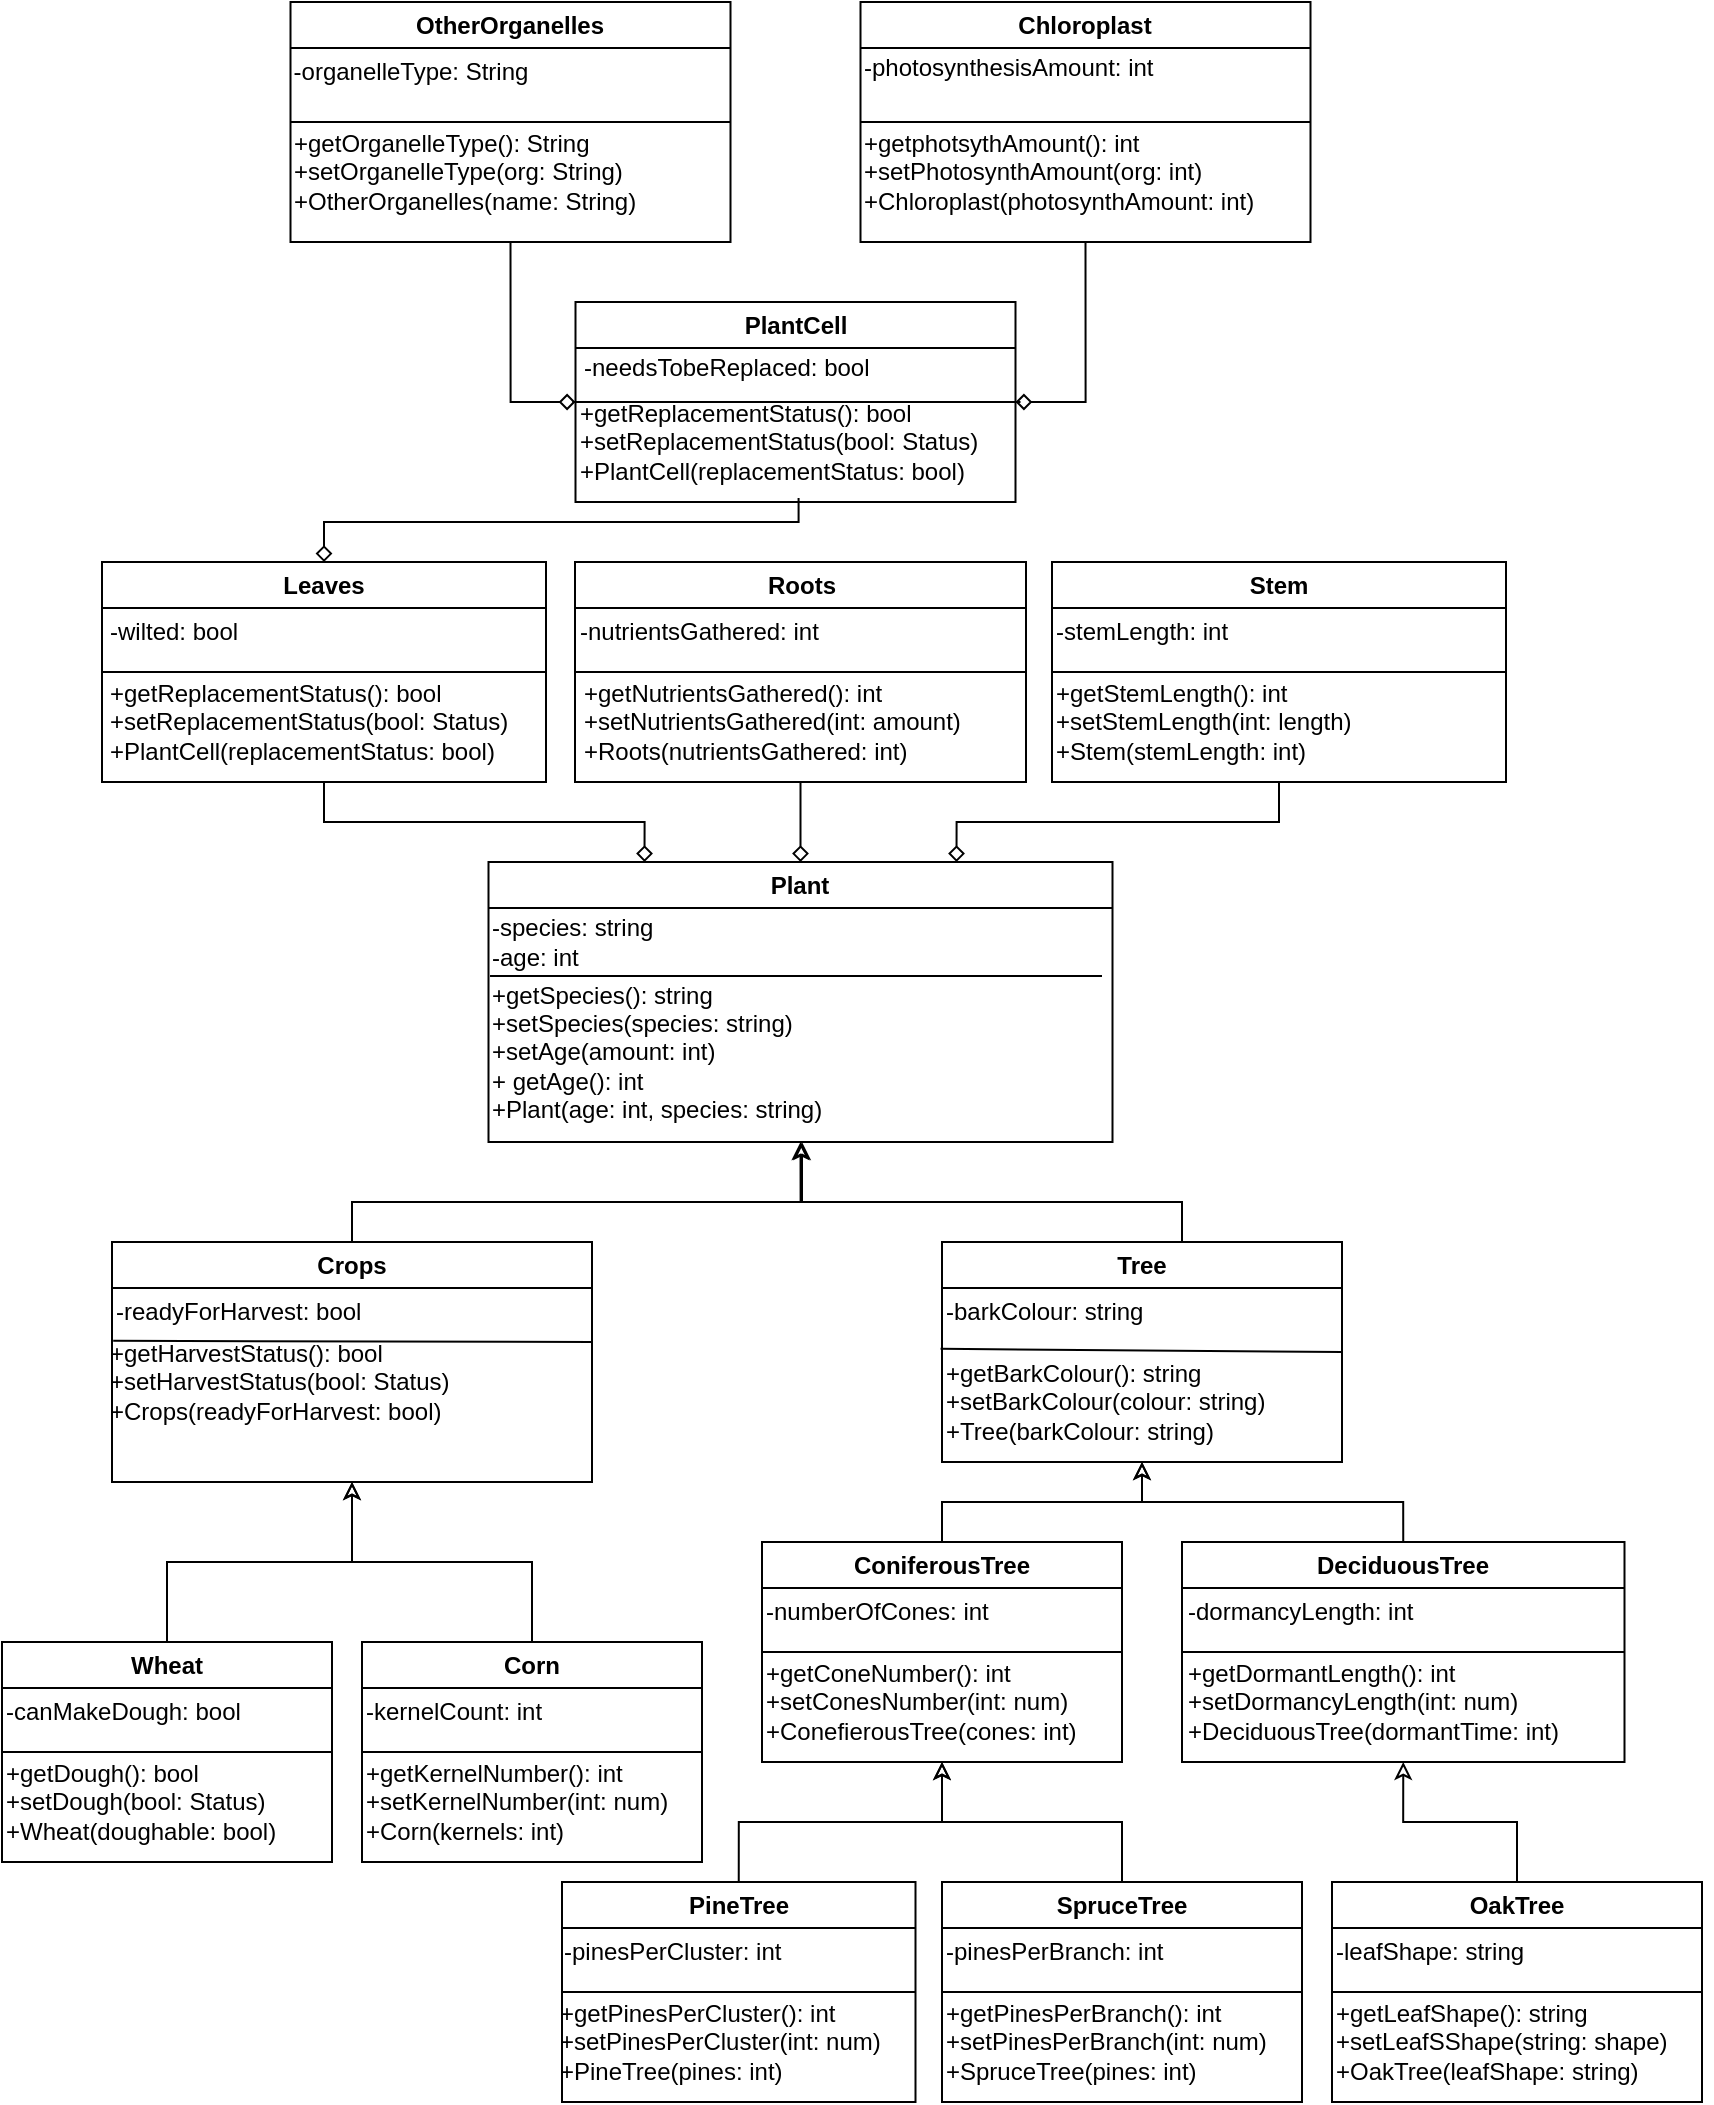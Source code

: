 <mxfile version="24.7.1" type="google">
  <diagram name="Page-1" id="f8PdVWmfQzSDmt94tJ4r">
    <mxGraphModel grid="1" page="1" gridSize="10" guides="1" tooltips="1" connect="1" arrows="1" fold="1" pageScale="1" pageWidth="850" pageHeight="1100" math="0" shadow="0">
      <root>
        <mxCell id="0" />
        <mxCell id="1" parent="0" />
        <mxCell id="L--Pg3S424dcwWkvSiVQ-1" value="Plant" style="swimlane;whiteSpace=wrap;html=1;" vertex="1" parent="1">
          <mxGeometry x="243.25" y="460" width="312" height="140" as="geometry" />
        </mxCell>
        <mxCell id="hBz5NREpcHJUgk0jQ8ar-17" value="-species: string&lt;div&gt;-age: int&lt;/div&gt;" style="text;html=1;align=left;verticalAlign=middle;resizable=0;points=[];autosize=1;strokeColor=none;fillColor=none;" vertex="1" parent="L--Pg3S424dcwWkvSiVQ-1">
          <mxGeometry y="20" width="100" height="40" as="geometry" />
        </mxCell>
        <mxCell id="hBz5NREpcHJUgk0jQ8ar-19" value="+getSpecies(): string&lt;div&gt;+setSpecies(species: string)&lt;br&gt;&lt;div&gt;+setAge(amount: int)&lt;/div&gt;&lt;div&gt;+ getAge(): int&lt;/div&gt;&lt;div&gt;+Plant(age: int, species: string)&lt;/div&gt;&lt;/div&gt;" style="text;html=1;align=left;verticalAlign=middle;resizable=0;points=[];autosize=1;strokeColor=none;fillColor=none;" vertex="1" parent="L--Pg3S424dcwWkvSiVQ-1">
          <mxGeometry y="50" width="190" height="90" as="geometry" />
        </mxCell>
        <mxCell id="L--Pg3S424dcwWkvSiVQ-8" style="edgeStyle=orthogonalEdgeStyle;rounded=0;orthogonalLoop=1;jettySize=auto;html=1;exitX=0.5;exitY=1;exitDx=0;exitDy=0;entryX=0.5;entryY=0;entryDx=0;entryDy=0;endArrow=diamond;endFill=0;" edge="1" parent="1" source="L--Pg3S424dcwWkvSiVQ-4" target="L--Pg3S424dcwWkvSiVQ-1">
          <mxGeometry relative="1" as="geometry" />
        </mxCell>
        <mxCell id="L--Pg3S424dcwWkvSiVQ-4" value="Roots" style="swimlane;whiteSpace=wrap;html=1;" vertex="1" parent="1">
          <mxGeometry x="286.5" y="310" width="225.5" height="110" as="geometry" />
        </mxCell>
        <mxCell id="hBz5NREpcHJUgk0jQ8ar-12" value="-nutrientsGathered: int" style="text;html=1;align=left;verticalAlign=middle;resizable=0;points=[];autosize=1;strokeColor=none;fillColor=none;" vertex="1" parent="L--Pg3S424dcwWkvSiVQ-4">
          <mxGeometry y="20" width="140" height="30" as="geometry" />
        </mxCell>
        <mxCell id="hBz5NREpcHJUgk0jQ8ar-13" value="+getNutrientsGathered(): int&lt;div&gt;+setNutrientsGathered(int: amount)&lt;/div&gt;&lt;div&gt;+Roots(nutrientsGathered: int)&lt;/div&gt;" style="text;html=1;align=left;verticalAlign=middle;resizable=0;points=[];autosize=1;strokeColor=none;fillColor=none;" vertex="1" parent="L--Pg3S424dcwWkvSiVQ-4">
          <mxGeometry x="2.75" y="50" width="210" height="60" as="geometry" />
        </mxCell>
        <mxCell id="L--Pg3S424dcwWkvSiVQ-10" style="edgeStyle=orthogonalEdgeStyle;rounded=0;orthogonalLoop=1;jettySize=auto;html=1;exitX=0.5;exitY=1;exitDx=0;exitDy=0;entryX=0.75;entryY=0;entryDx=0;entryDy=0;endArrow=diamond;endFill=0;" edge="1" parent="1" source="L--Pg3S424dcwWkvSiVQ-5" target="L--Pg3S424dcwWkvSiVQ-1">
          <mxGeometry relative="1" as="geometry" />
        </mxCell>
        <mxCell id="L--Pg3S424dcwWkvSiVQ-5" value="Stem" style="swimlane;whiteSpace=wrap;html=1;" vertex="1" parent="1">
          <mxGeometry x="525" y="310" width="227" height="110" as="geometry" />
        </mxCell>
        <mxCell id="hBz5NREpcHJUgk0jQ8ar-15" value="-stemLength: int" style="text;html=1;align=left;verticalAlign=middle;resizable=0;points=[];autosize=1;strokeColor=none;fillColor=none;" vertex="1" parent="L--Pg3S424dcwWkvSiVQ-5">
          <mxGeometry y="20" width="110" height="30" as="geometry" />
        </mxCell>
        <mxCell id="hBz5NREpcHJUgk0jQ8ar-16" value="+getStemLength(): int&lt;div&gt;+setStemLength(int: length)&lt;/div&gt;&lt;div&gt;+Stem(stemLength: int)&lt;/div&gt;" style="text;html=1;align=left;verticalAlign=middle;resizable=0;points=[];autosize=1;strokeColor=none;fillColor=none;" vertex="1" parent="L--Pg3S424dcwWkvSiVQ-5">
          <mxGeometry y="50" width="170" height="60" as="geometry" />
        </mxCell>
        <mxCell id="L--Pg3S424dcwWkvSiVQ-9" style="edgeStyle=orthogonalEdgeStyle;rounded=0;orthogonalLoop=1;jettySize=auto;html=1;exitX=0.5;exitY=1;exitDx=0;exitDy=0;entryX=0.25;entryY=0;entryDx=0;entryDy=0;endArrow=diamond;endFill=0;" edge="1" parent="1" source="L--Pg3S424dcwWkvSiVQ-6" target="L--Pg3S424dcwWkvSiVQ-1">
          <mxGeometry relative="1" as="geometry" />
        </mxCell>
        <mxCell id="L--Pg3S424dcwWkvSiVQ-6" value="Leaves" style="swimlane;whiteSpace=wrap;html=1;" vertex="1" parent="1">
          <mxGeometry x="50" y="310" width="222" height="110" as="geometry" />
        </mxCell>
        <mxCell id="hBz5NREpcHJUgk0jQ8ar-10" value="-wilted: bool" style="text;html=1;align=left;verticalAlign=middle;resizable=0;points=[];autosize=1;strokeColor=none;fillColor=none;" vertex="1" parent="L--Pg3S424dcwWkvSiVQ-6">
          <mxGeometry x="2" y="20" width="90" height="30" as="geometry" />
        </mxCell>
        <mxCell id="hBz5NREpcHJUgk0jQ8ar-11" value="+getReplacementStatus(): bool&lt;div&gt;+setReplacementStatus(bool: Status)&lt;/div&gt;&lt;div&gt;+PlantCell(replacementStatus: bool)&lt;/div&gt;" style="text;html=1;align=left;verticalAlign=middle;resizable=0;points=[];autosize=1;strokeColor=none;fillColor=none;" vertex="1" parent="L--Pg3S424dcwWkvSiVQ-6">
          <mxGeometry x="2" y="50" width="220" height="60" as="geometry" />
        </mxCell>
        <mxCell id="L--Pg3S424dcwWkvSiVQ-11" value="" style="endArrow=none;html=1;rounded=0;entryX=1;entryY=0.5;entryDx=0;entryDy=0;exitX=0;exitY=0.5;exitDx=0;exitDy=0;" edge="1" parent="1" source="L--Pg3S424dcwWkvSiVQ-6" target="L--Pg3S424dcwWkvSiVQ-6">
          <mxGeometry width="50" height="50" relative="1" as="geometry">
            <mxPoint x="50" y="385" as="sourcePoint" />
            <mxPoint x="262" y="360" as="targetPoint" />
          </mxGeometry>
        </mxCell>
        <mxCell id="L--Pg3S424dcwWkvSiVQ-12" value="" style="endArrow=none;html=1;rounded=0;exitX=0;exitY=0.5;exitDx=0;exitDy=0;entryX=1;entryY=0.5;entryDx=0;entryDy=0;elbow=vertical;" edge="1" parent="1" source="L--Pg3S424dcwWkvSiVQ-4" target="L--Pg3S424dcwWkvSiVQ-4">
          <mxGeometry width="50" height="50" relative="1" as="geometry">
            <mxPoint x="362" y="410" as="sourcePoint" />
            <mxPoint x="412" y="360" as="targetPoint" />
          </mxGeometry>
        </mxCell>
        <mxCell id="L--Pg3S424dcwWkvSiVQ-13" value="" style="endArrow=none;html=1;rounded=0;exitX=0;exitY=0.5;exitDx=0;exitDy=0;entryX=1;entryY=0.5;entryDx=0;entryDy=0;" edge="1" parent="1" source="L--Pg3S424dcwWkvSiVQ-5" target="L--Pg3S424dcwWkvSiVQ-5">
          <mxGeometry width="50" height="50" relative="1" as="geometry">
            <mxPoint x="542" y="420" as="sourcePoint" />
            <mxPoint x="592" y="370" as="targetPoint" />
          </mxGeometry>
        </mxCell>
        <mxCell id="L--Pg3S424dcwWkvSiVQ-15" style="edgeStyle=orthogonalEdgeStyle;rounded=0;orthogonalLoop=1;jettySize=auto;html=1;entryX=0.5;entryY=0;entryDx=0;entryDy=0;endArrow=diamond;endFill=0;exitX=0.507;exitY=0.967;exitDx=0;exitDy=0;exitPerimeter=0;" edge="1" parent="1" source="hBz5NREpcHJUgk0jQ8ar-8" target="L--Pg3S424dcwWkvSiVQ-6">
          <mxGeometry relative="1" as="geometry">
            <Array as="points">
              <mxPoint x="398" y="290" />
              <mxPoint x="161" y="290" />
            </Array>
          </mxGeometry>
        </mxCell>
        <mxCell id="L--Pg3S424dcwWkvSiVQ-14" value="PlantCell" style="swimlane;whiteSpace=wrap;html=1;" vertex="1" parent="1">
          <mxGeometry x="286.75" y="180" width="220" height="100" as="geometry" />
        </mxCell>
        <mxCell id="hBz5NREpcHJUgk0jQ8ar-7" value="-needsTobeReplaced: bool&lt;div&gt;&lt;br&gt;&lt;/div&gt;" style="text;html=1;align=left;verticalAlign=middle;resizable=0;points=[];autosize=1;strokeColor=none;fillColor=none;" vertex="1" parent="L--Pg3S424dcwWkvSiVQ-14">
          <mxGeometry x="2.5" y="20" width="170" height="40" as="geometry" />
        </mxCell>
        <mxCell id="hBz5NREpcHJUgk0jQ8ar-8" value="+getReplacementStatus(): bool&lt;div&gt;+setReplacementStatus(bool: Status)&lt;/div&gt;&lt;div&gt;+PlantCell(replacementStatus: bool)&lt;/div&gt;" style="text;html=1;align=left;verticalAlign=middle;resizable=0;points=[];autosize=1;strokeColor=none;fillColor=none;" vertex="1" parent="L--Pg3S424dcwWkvSiVQ-14">
          <mxGeometry y="40" width="220" height="60" as="geometry" />
        </mxCell>
        <mxCell id="L--Pg3S424dcwWkvSiVQ-19" style="edgeStyle=orthogonalEdgeStyle;rounded=0;orthogonalLoop=1;jettySize=auto;html=1;exitX=0.5;exitY=1;exitDx=0;exitDy=0;entryX=1;entryY=0.5;entryDx=0;entryDy=0;endArrow=diamond;endFill=0;" edge="1" parent="1" source="L--Pg3S424dcwWkvSiVQ-16" target="L--Pg3S424dcwWkvSiVQ-14">
          <mxGeometry relative="1" as="geometry" />
        </mxCell>
        <mxCell id="L--Pg3S424dcwWkvSiVQ-16" value="Chloroplast" style="swimlane;whiteSpace=wrap;html=1;" vertex="1" parent="1">
          <mxGeometry x="429.25" y="30" width="225" height="120" as="geometry" />
        </mxCell>
        <mxCell id="hBz5NREpcHJUgk0jQ8ar-5" value="-photosynthesisAmount: int&lt;div&gt;&lt;br&gt;&lt;/div&gt;" style="text;html=1;align=left;verticalAlign=middle;resizable=0;points=[];autosize=1;strokeColor=none;fillColor=none;" vertex="1" parent="L--Pg3S424dcwWkvSiVQ-16">
          <mxGeometry y="20" width="170" height="40" as="geometry" />
        </mxCell>
        <mxCell id="hBz5NREpcHJUgk0jQ8ar-6" value="+getphotsythAmount(): int&lt;div&gt;+setPhotosynthAmount(org: int)&lt;/div&gt;&lt;div&gt;+Chloroplast(photosynthAmount: int)&lt;/div&gt;" style="text;html=1;align=left;verticalAlign=middle;resizable=0;points=[];autosize=1;strokeColor=none;fillColor=none;" vertex="1" parent="L--Pg3S424dcwWkvSiVQ-16">
          <mxGeometry y="55" width="220" height="60" as="geometry" />
        </mxCell>
        <mxCell id="L--Pg3S424dcwWkvSiVQ-18" style="edgeStyle=orthogonalEdgeStyle;rounded=0;orthogonalLoop=1;jettySize=auto;html=1;exitX=0.5;exitY=1;exitDx=0;exitDy=0;entryX=0;entryY=0.5;entryDx=0;entryDy=0;endArrow=diamond;endFill=0;" edge="1" parent="1" source="L--Pg3S424dcwWkvSiVQ-17" target="L--Pg3S424dcwWkvSiVQ-14">
          <mxGeometry relative="1" as="geometry" />
        </mxCell>
        <mxCell id="L--Pg3S424dcwWkvSiVQ-17" value="OtherOrganelles" style="swimlane;whiteSpace=wrap;html=1;startSize=23;" vertex="1" parent="1">
          <mxGeometry x="144.25" y="30" width="220" height="120" as="geometry" />
        </mxCell>
        <mxCell id="hBz5NREpcHJUgk0jQ8ar-2" value="-organelleType: String" style="text;html=1;align=center;verticalAlign=middle;resizable=0;points=[];autosize=1;strokeColor=none;fillColor=none;" vertex="1" parent="L--Pg3S424dcwWkvSiVQ-17">
          <mxGeometry x="-10" y="20" width="140" height="30" as="geometry" />
        </mxCell>
        <mxCell id="hBz5NREpcHJUgk0jQ8ar-3" value="+getOrganelleType(): String&lt;div&gt;+setOrganelleType(org: String)&lt;/div&gt;&lt;div&gt;+OtherOrganelles(name: String)&lt;/div&gt;" style="text;html=1;align=left;verticalAlign=middle;resizable=0;points=[];autosize=1;strokeColor=none;fillColor=none;" vertex="1" parent="L--Pg3S424dcwWkvSiVQ-17">
          <mxGeometry y="55" width="190" height="60" as="geometry" />
        </mxCell>
        <mxCell id="L--Pg3S424dcwWkvSiVQ-21" value="" style="endArrow=none;html=1;rounded=0;exitX=-0.024;exitY=0.75;exitDx=0;exitDy=0;exitPerimeter=0;" edge="1" parent="1" source="hBz5NREpcHJUgk0jQ8ar-7">
          <mxGeometry width="50" height="50" relative="1" as="geometry">
            <mxPoint x="297.25" y="255" as="sourcePoint" />
            <mxPoint x="509.25" y="230" as="targetPoint" />
          </mxGeometry>
        </mxCell>
        <mxCell id="L--Pg3S424dcwWkvSiVQ-22" value="" style="endArrow=none;html=1;rounded=0;entryX=1;entryY=0.5;entryDx=0;entryDy=0;exitX=0;exitY=0.5;exitDx=0;exitDy=0;" edge="1" parent="1" source="L--Pg3S424dcwWkvSiVQ-16" target="L--Pg3S424dcwWkvSiVQ-16">
          <mxGeometry width="50" height="50" relative="1" as="geometry">
            <mxPoint x="429.25" y="140" as="sourcePoint" />
            <mxPoint x="789.25" y="100" as="targetPoint" />
          </mxGeometry>
        </mxCell>
        <mxCell id="L--Pg3S424dcwWkvSiVQ-23" value="" style="endArrow=none;html=1;rounded=0;exitX=0;exitY=0.5;exitDx=0;exitDy=0;entryX=1;entryY=0.5;entryDx=0;entryDy=0;" edge="1" parent="1" source="L--Pg3S424dcwWkvSiVQ-17" target="L--Pg3S424dcwWkvSiVQ-17">
          <mxGeometry width="50" height="50" relative="1" as="geometry">
            <mxPoint x="669.25" y="170" as="sourcePoint" />
            <mxPoint x="719.25" y="120" as="targetPoint" />
          </mxGeometry>
        </mxCell>
        <mxCell id="L--Pg3S424dcwWkvSiVQ-30" style="edgeStyle=orthogonalEdgeStyle;rounded=0;orthogonalLoop=1;jettySize=auto;html=1;exitX=0.5;exitY=0;exitDx=0;exitDy=0;entryX=0.5;entryY=1;entryDx=0;entryDy=0;endArrow=classic;endFill=0;" edge="1" parent="1" source="L--Pg3S424dcwWkvSiVQ-24" target="L--Pg3S424dcwWkvSiVQ-1">
          <mxGeometry relative="1" as="geometry">
            <mxPoint x="396.25" y="620" as="targetPoint" />
            <Array as="points">
              <mxPoint x="175" y="630" />
              <mxPoint x="399" y="630" />
            </Array>
          </mxGeometry>
        </mxCell>
        <mxCell id="L--Pg3S424dcwWkvSiVQ-24" value="Crops" style="swimlane;whiteSpace=wrap;html=1;" vertex="1" parent="1">
          <mxGeometry x="55" y="650" width="240" height="120" as="geometry" />
        </mxCell>
        <mxCell id="hBz5NREpcHJUgk0jQ8ar-23" value="-readyForHarvest: bool" style="text;html=1;align=left;verticalAlign=middle;resizable=0;points=[];autosize=1;strokeColor=none;fillColor=none;" vertex="1" parent="L--Pg3S424dcwWkvSiVQ-24">
          <mxGeometry y="20" width="150" height="30" as="geometry" />
        </mxCell>
        <mxCell id="hBz5NREpcHJUgk0jQ8ar-24" value="+getHarvestStatus(): bool&lt;div&gt;+setHarvestStatus(bool: Status)&lt;/div&gt;&lt;div&gt;+Crops(readyForHarvest: bool)&lt;/div&gt;" style="text;html=1;align=left;verticalAlign=middle;resizable=0;points=[];autosize=1;strokeColor=none;fillColor=none;" vertex="1" parent="L--Pg3S424dcwWkvSiVQ-24">
          <mxGeometry x="-3" y="40" width="190" height="60" as="geometry" />
        </mxCell>
        <mxCell id="L--Pg3S424dcwWkvSiVQ-25" value="" style="endArrow=none;html=1;rounded=0;exitX=0.004;exitY=0.98;exitDx=0;exitDy=0;exitPerimeter=0;" edge="1" parent="1" source="hBz5NREpcHJUgk0jQ8ar-23">
          <mxGeometry width="50" height="50" relative="1" as="geometry">
            <mxPoint x="147" y="540" as="sourcePoint" />
            <mxPoint x="295" y="700" as="targetPoint" />
          </mxGeometry>
        </mxCell>
        <mxCell id="L--Pg3S424dcwWkvSiVQ-31" style="edgeStyle=orthogonalEdgeStyle;rounded=0;orthogonalLoop=1;jettySize=auto;html=1;exitX=0.5;exitY=0;exitDx=0;exitDy=0;endArrow=classic;endFill=0;" edge="1" parent="1" source="L--Pg3S424dcwWkvSiVQ-26">
          <mxGeometry relative="1" as="geometry">
            <mxPoint x="400" y="600" as="targetPoint" />
            <Array as="points">
              <mxPoint x="590" y="630" />
              <mxPoint x="400" y="630" />
            </Array>
          </mxGeometry>
        </mxCell>
        <mxCell id="L--Pg3S424dcwWkvSiVQ-26" value="Tree" style="swimlane;whiteSpace=wrap;html=1;" vertex="1" parent="1">
          <mxGeometry x="470" y="650" width="200" height="110" as="geometry" />
        </mxCell>
        <mxCell id="hBz5NREpcHJUgk0jQ8ar-27" value="-barkColour: string" style="text;html=1;align=left;verticalAlign=middle;resizable=0;points=[];autosize=1;strokeColor=none;fillColor=none;" vertex="1" parent="L--Pg3S424dcwWkvSiVQ-26">
          <mxGeometry y="20" width="120" height="30" as="geometry" />
        </mxCell>
        <mxCell id="hBz5NREpcHJUgk0jQ8ar-28" value="+getBarkColour(): string&lt;div&gt;+setBarkColour(colour: string)&lt;/div&gt;&lt;div&gt;+Tree(barkColour: string)&lt;/div&gt;" style="text;html=1;align=left;verticalAlign=middle;resizable=0;points=[];autosize=1;strokeColor=none;fillColor=none;" vertex="1" parent="L--Pg3S424dcwWkvSiVQ-26">
          <mxGeometry y="50" width="180" height="60" as="geometry" />
        </mxCell>
        <mxCell id="L--Pg3S424dcwWkvSiVQ-27" value="" style="endArrow=none;html=1;rounded=0;entryX=1;entryY=0.5;entryDx=0;entryDy=0;exitX=-0.004;exitY=0.057;exitDx=0;exitDy=0;exitPerimeter=0;" edge="1" parent="L--Pg3S424dcwWkvSiVQ-26" source="hBz5NREpcHJUgk0jQ8ar-28" target="L--Pg3S424dcwWkvSiVQ-26">
          <mxGeometry width="50" height="50" relative="1" as="geometry">
            <mxPoint x="20" y="55" as="sourcePoint" />
            <mxPoint x="93.5" y="-160" as="targetPoint" />
          </mxGeometry>
        </mxCell>
        <mxCell id="L--Pg3S424dcwWkvSiVQ-36" style="edgeStyle=orthogonalEdgeStyle;rounded=0;orthogonalLoop=1;jettySize=auto;html=1;exitX=0.5;exitY=0;exitDx=0;exitDy=0;entryX=0.5;entryY=1;entryDx=0;entryDy=0;endArrow=classic;endFill=0;" edge="1" parent="1" source="L--Pg3S424dcwWkvSiVQ-32" target="L--Pg3S424dcwWkvSiVQ-24">
          <mxGeometry relative="1" as="geometry">
            <mxPoint x="132.5" y="810" as="targetPoint" />
          </mxGeometry>
        </mxCell>
        <mxCell id="L--Pg3S424dcwWkvSiVQ-32" value="Wheat" style="swimlane;whiteSpace=wrap;html=1;" vertex="1" parent="1">
          <mxGeometry y="850" width="165" height="110" as="geometry" />
        </mxCell>
        <mxCell id="hBz5NREpcHJUgk0jQ8ar-31" value="-canMakeDou&lt;span style=&quot;color: rgba(0, 0, 0, 0); font-family: monospace; font-size: 0px;&quot;&gt;%3CmxGraphModel%3E%3Croot%3E%3CmxCell%20id%3D%220%22%2F%3E%3CmxCell%20id%3D%221%22%20parent%3D%220%22%2F%3E%3CmxCell%20id%3D%222%22%20value%3D%22-readyForHarvest%3A%20bool%22%20style%3D%22text%3Bhtml%3D1%3Balign%3Dleft%3BverticalAlign%3Dmiddle%3Bresizable%3D0%3Bpoints%3D%5B%5D%3Bautosize%3D1%3BstrokeColor%3Dnone%3BfillColor%3Dnone%3B%22%20vertex%3D%221%22%20parent%3D%221%22%3E%3CmxGeometry%20x%3D%2255%22%20y%3D%22670%22%20width%3D%22150%22%20height%3D%2230%22%20as%3D%22geometry%22%2F%3E%3C%2FmxCell%3E%3C%2Froot%3E%3C%2FmxGraphModel%3E&lt;/span&gt;gh: bool" style="text;html=1;align=left;verticalAlign=middle;resizable=0;points=[];autosize=1;strokeColor=none;fillColor=none;" vertex="1" parent="L--Pg3S424dcwWkvSiVQ-32">
          <mxGeometry y="20" width="140" height="30" as="geometry" />
        </mxCell>
        <mxCell id="hBz5NREpcHJUgk0jQ8ar-34" value="+getDough(): bool&lt;div&gt;+setDough(bool: Status)&lt;/div&gt;&lt;div&gt;+Wheat(doughable: bool)&lt;/div&gt;" style="text;html=1;align=left;verticalAlign=middle;resizable=0;points=[];autosize=1;strokeColor=none;fillColor=none;" vertex="1" parent="L--Pg3S424dcwWkvSiVQ-32">
          <mxGeometry y="50" width="160" height="60" as="geometry" />
        </mxCell>
        <mxCell id="L--Pg3S424dcwWkvSiVQ-33" value="" style="endArrow=none;html=1;rounded=0;exitX=0;exitY=0.5;exitDx=0;exitDy=0;entryX=1;entryY=0.5;entryDx=0;entryDy=0;" edge="1" parent="1" source="L--Pg3S424dcwWkvSiVQ-32" target="L--Pg3S424dcwWkvSiVQ-32">
          <mxGeometry width="50" height="50" relative="1" as="geometry">
            <mxPoint x="122" y="740" as="sourcePoint" />
            <mxPoint x="172" y="690" as="targetPoint" />
          </mxGeometry>
        </mxCell>
        <mxCell id="L--Pg3S424dcwWkvSiVQ-37" style="edgeStyle=orthogonalEdgeStyle;rounded=0;orthogonalLoop=1;jettySize=auto;html=1;exitX=0.5;exitY=0;exitDx=0;exitDy=0;endArrow=classic;endFill=0;entryX=0.5;entryY=1;entryDx=0;entryDy=0;" edge="1" parent="1" source="L--Pg3S424dcwWkvSiVQ-34" target="L--Pg3S424dcwWkvSiVQ-24">
          <mxGeometry relative="1" as="geometry">
            <mxPoint x="125" y="750" as="targetPoint" />
          </mxGeometry>
        </mxCell>
        <mxCell id="L--Pg3S424dcwWkvSiVQ-34" value="Corn" style="swimlane;whiteSpace=wrap;html=1;" vertex="1" parent="1">
          <mxGeometry x="180" y="850" width="170" height="110" as="geometry" />
        </mxCell>
        <mxCell id="hBz5NREpcHJUgk0jQ8ar-35" value="-kernelCount: int" style="text;html=1;align=left;verticalAlign=middle;resizable=0;points=[];autosize=1;strokeColor=none;fillColor=none;" vertex="1" parent="L--Pg3S424dcwWkvSiVQ-34">
          <mxGeometry y="20" width="110" height="30" as="geometry" />
        </mxCell>
        <mxCell id="hBz5NREpcHJUgk0jQ8ar-36" value="+getKernelNumber(): int&lt;div&gt;+setKernelNumber(int: num)&lt;/div&gt;&lt;div&gt;+Corn(kernels: int)&lt;/div&gt;" style="text;html=1;align=left;verticalAlign=middle;resizable=0;points=[];autosize=1;strokeColor=none;fillColor=none;" vertex="1" parent="L--Pg3S424dcwWkvSiVQ-34">
          <mxGeometry y="50" width="170" height="60" as="geometry" />
        </mxCell>
        <mxCell id="L--Pg3S424dcwWkvSiVQ-35" value="" style="endArrow=none;html=1;rounded=0;exitX=0;exitY=0.5;exitDx=0;exitDy=0;entryX=1;entryY=0.5;entryDx=0;entryDy=0;" edge="1" parent="1" source="L--Pg3S424dcwWkvSiVQ-34" target="L--Pg3S424dcwWkvSiVQ-34">
          <mxGeometry width="50" height="50" relative="1" as="geometry">
            <mxPoint x="282" y="740" as="sourcePoint" />
            <mxPoint x="332" y="690" as="targetPoint" />
          </mxGeometry>
        </mxCell>
        <mxCell id="L--Pg3S424dcwWkvSiVQ-44" style="edgeStyle=orthogonalEdgeStyle;rounded=0;orthogonalLoop=1;jettySize=auto;html=1;exitX=0.5;exitY=0;exitDx=0;exitDy=0;entryX=0.5;entryY=1;entryDx=0;entryDy=0;endArrow=classic;endFill=0;" edge="1" parent="1" source="L--Pg3S424dcwWkvSiVQ-40" target="L--Pg3S424dcwWkvSiVQ-26">
          <mxGeometry relative="1" as="geometry" />
        </mxCell>
        <mxCell id="L--Pg3S424dcwWkvSiVQ-40" value="ConiferousTree" style="swimlane;whiteSpace=wrap;html=1;" vertex="1" parent="1">
          <mxGeometry x="380" y="800" width="180" height="110" as="geometry" />
        </mxCell>
        <mxCell id="hBz5NREpcHJUgk0jQ8ar-37" value="-numberOfCones: int" style="text;html=1;align=left;verticalAlign=middle;resizable=0;points=[];autosize=1;strokeColor=none;fillColor=none;" vertex="1" parent="L--Pg3S424dcwWkvSiVQ-40">
          <mxGeometry y="20" width="130" height="30" as="geometry" />
        </mxCell>
        <mxCell id="hBz5NREpcHJUgk0jQ8ar-38" value="+getConeNumber(): int&lt;div&gt;+setConesNumber(int: num)&lt;/div&gt;&lt;div&gt;+ConefierousTree(cones: int)&lt;/div&gt;" style="text;html=1;align=left;verticalAlign=middle;resizable=0;points=[];autosize=1;strokeColor=none;fillColor=none;" vertex="1" parent="L--Pg3S424dcwWkvSiVQ-40">
          <mxGeometry y="50" width="180" height="60" as="geometry" />
        </mxCell>
        <mxCell id="L--Pg3S424dcwWkvSiVQ-41" value="" style="endArrow=none;html=1;rounded=0;exitX=0;exitY=0.5;exitDx=0;exitDy=0;entryX=1;entryY=0.5;entryDx=0;entryDy=0;" edge="1" parent="1" source="L--Pg3S424dcwWkvSiVQ-40" target="L--Pg3S424dcwWkvSiVQ-40">
          <mxGeometry width="50" height="50" relative="1" as="geometry">
            <mxPoint x="490" y="690" as="sourcePoint" />
            <mxPoint x="540" y="640" as="targetPoint" />
          </mxGeometry>
        </mxCell>
        <mxCell id="L--Pg3S424dcwWkvSiVQ-45" style="edgeStyle=orthogonalEdgeStyle;rounded=0;orthogonalLoop=1;jettySize=auto;html=1;exitX=0.5;exitY=0;exitDx=0;exitDy=0;entryX=0.5;entryY=1;entryDx=0;entryDy=0;endArrow=classic;endFill=0;" edge="1" parent="1" source="L--Pg3S424dcwWkvSiVQ-42" target="L--Pg3S424dcwWkvSiVQ-26">
          <mxGeometry relative="1" as="geometry" />
        </mxCell>
        <mxCell id="L--Pg3S424dcwWkvSiVQ-42" value="DeciduousTree" style="swimlane;whiteSpace=wrap;html=1;" vertex="1" parent="1">
          <mxGeometry x="590" y="800" width="221.25" height="110" as="geometry" />
        </mxCell>
        <mxCell id="hBz5NREpcHJUgk0jQ8ar-39" value="-dormancyLength: int" style="text;html=1;align=left;verticalAlign=middle;resizable=0;points=[];autosize=1;strokeColor=none;fillColor=none;" vertex="1" parent="L--Pg3S424dcwWkvSiVQ-42">
          <mxGeometry x="1.25" y="20" width="140" height="30" as="geometry" />
        </mxCell>
        <mxCell id="hBz5NREpcHJUgk0jQ8ar-40" value="+getDormantLength(): int&lt;div&gt;+setDormancyLength(int: num)&lt;/div&gt;&lt;div&gt;+DeciduousTree(dormantTime: int)&lt;/div&gt;" style="text;html=1;align=left;verticalAlign=middle;resizable=0;points=[];autosize=1;strokeColor=none;fillColor=none;" vertex="1" parent="L--Pg3S424dcwWkvSiVQ-42">
          <mxGeometry x="1.25" y="50" width="210" height="60" as="geometry" />
        </mxCell>
        <mxCell id="L--Pg3S424dcwWkvSiVQ-43" value="" style="endArrow=none;html=1;rounded=0;exitX=0;exitY=0.5;exitDx=0;exitDy=0;entryX=1;entryY=0.5;entryDx=0;entryDy=0;" edge="1" parent="1" source="L--Pg3S424dcwWkvSiVQ-42" target="L--Pg3S424dcwWkvSiVQ-42">
          <mxGeometry width="50" height="50" relative="1" as="geometry">
            <mxPoint x="650" y="690" as="sourcePoint" />
            <mxPoint x="700" y="640" as="targetPoint" />
          </mxGeometry>
        </mxCell>
        <mxCell id="L--Pg3S424dcwWkvSiVQ-51" style="edgeStyle=orthogonalEdgeStyle;rounded=0;orthogonalLoop=1;jettySize=auto;html=1;exitX=0.5;exitY=0;exitDx=0;exitDy=0;entryX=0.5;entryY=1;entryDx=0;entryDy=0;endArrow=classic;endFill=0;" edge="1" parent="1" source="L--Pg3S424dcwWkvSiVQ-46" target="L--Pg3S424dcwWkvSiVQ-40">
          <mxGeometry relative="1" as="geometry" />
        </mxCell>
        <mxCell id="L--Pg3S424dcwWkvSiVQ-46" value="PineTree" style="swimlane;whiteSpace=wrap;html=1;" vertex="1" parent="1">
          <mxGeometry x="280" y="970" width="176.75" height="110" as="geometry" />
        </mxCell>
        <mxCell id="hBz5NREpcHJUgk0jQ8ar-41" value="-pinesPerCluster: int" style="text;html=1;align=left;verticalAlign=middle;resizable=0;points=[];autosize=1;strokeColor=none;fillColor=none;" vertex="1" parent="L--Pg3S424dcwWkvSiVQ-46">
          <mxGeometry x="-0.75" y="20" width="130" height="30" as="geometry" />
        </mxCell>
        <mxCell id="hBz5NREpcHJUgk0jQ8ar-42" value="+getPinesPerCluster(): int&lt;div&gt;+setPinesPerCluster(int: num)&lt;/div&gt;&lt;div&gt;+PineTree(pines: int)&lt;/div&gt;" style="text;html=1;align=left;verticalAlign=middle;resizable=0;points=[];autosize=1;strokeColor=none;fillColor=none;" vertex="1" parent="L--Pg3S424dcwWkvSiVQ-46">
          <mxGeometry x="-3.25" y="50" width="180" height="60" as="geometry" />
        </mxCell>
        <mxCell id="L--Pg3S424dcwWkvSiVQ-47" value="" style="endArrow=none;html=1;rounded=0;exitX=0;exitY=0.5;exitDx=0;exitDy=0;entryX=1;entryY=0.5;entryDx=0;entryDy=0;" edge="1" parent="1" source="L--Pg3S424dcwWkvSiVQ-46" target="L--Pg3S424dcwWkvSiVQ-46">
          <mxGeometry width="50" height="50" relative="1" as="geometry">
            <mxPoint x="422" y="860" as="sourcePoint" />
            <mxPoint x="472" y="810" as="targetPoint" />
          </mxGeometry>
        </mxCell>
        <mxCell id="L--Pg3S424dcwWkvSiVQ-52" style="edgeStyle=orthogonalEdgeStyle;rounded=0;orthogonalLoop=1;jettySize=auto;html=1;exitX=0.5;exitY=0;exitDx=0;exitDy=0;entryX=0.5;entryY=1;entryDx=0;entryDy=0;endArrow=classic;endFill=0;" edge="1" parent="1" source="L--Pg3S424dcwWkvSiVQ-48" target="L--Pg3S424dcwWkvSiVQ-40">
          <mxGeometry relative="1" as="geometry" />
        </mxCell>
        <mxCell id="L--Pg3S424dcwWkvSiVQ-48" value="SpruceTree" style="swimlane;whiteSpace=wrap;html=1;" vertex="1" parent="1">
          <mxGeometry x="470" y="970" width="180" height="110" as="geometry" />
        </mxCell>
        <mxCell id="hBz5NREpcHJUgk0jQ8ar-43" value="-pinesPerBranch: int" style="text;html=1;align=left;verticalAlign=middle;resizable=0;points=[];autosize=1;strokeColor=none;fillColor=none;" vertex="1" parent="L--Pg3S424dcwWkvSiVQ-48">
          <mxGeometry y="20" width="130" height="30" as="geometry" />
        </mxCell>
        <mxCell id="hBz5NREpcHJUgk0jQ8ar-44" value="+getPinesPerBranch(): int&lt;div&gt;+setPinesPerBranch(int: num)&lt;/div&gt;&lt;div&gt;+SpruceTree(pines: int)&lt;/div&gt;" style="text;html=1;align=left;verticalAlign=middle;resizable=0;points=[];autosize=1;strokeColor=none;fillColor=none;" vertex="1" parent="L--Pg3S424dcwWkvSiVQ-48">
          <mxGeometry y="50" width="180" height="60" as="geometry" />
        </mxCell>
        <mxCell id="L--Pg3S424dcwWkvSiVQ-49" value="" style="endArrow=none;html=1;rounded=0;exitX=0;exitY=0.5;exitDx=0;exitDy=0;entryX=1;entryY=0.5;entryDx=0;entryDy=0;" edge="1" parent="1" source="L--Pg3S424dcwWkvSiVQ-48" target="L--Pg3S424dcwWkvSiVQ-48">
          <mxGeometry width="50" height="50" relative="1" as="geometry">
            <mxPoint x="577" y="860" as="sourcePoint" />
            <mxPoint x="627" y="810" as="targetPoint" />
          </mxGeometry>
        </mxCell>
        <mxCell id="L--Pg3S424dcwWkvSiVQ-53" style="edgeStyle=orthogonalEdgeStyle;rounded=0;orthogonalLoop=1;jettySize=auto;html=1;exitX=0.5;exitY=0;exitDx=0;exitDy=0;entryX=0.5;entryY=1;entryDx=0;entryDy=0;endArrow=classic;endFill=0;" edge="1" parent="1" source="L--Pg3S424dcwWkvSiVQ-50" target="L--Pg3S424dcwWkvSiVQ-42">
          <mxGeometry relative="1" as="geometry" />
        </mxCell>
        <mxCell id="L--Pg3S424dcwWkvSiVQ-50" value="OakTree" style="swimlane;whiteSpace=wrap;html=1;" vertex="1" parent="1">
          <mxGeometry x="665" y="970" width="185" height="110" as="geometry" />
        </mxCell>
        <mxCell id="hBz5NREpcHJUgk0jQ8ar-45" value="-leafShape: string" style="text;html=1;align=left;verticalAlign=middle;resizable=0;points=[];autosize=1;strokeColor=none;fillColor=none;" vertex="1" parent="L--Pg3S424dcwWkvSiVQ-50">
          <mxGeometry y="20" width="120" height="30" as="geometry" />
        </mxCell>
        <mxCell id="hBz5NREpcHJUgk0jQ8ar-46" value="+getLeafShape(): string&lt;div&gt;+setLeafSShape(string: shape)&lt;/div&gt;&lt;div&gt;+OakTree(leafShape: string)&lt;/div&gt;" style="text;html=1;align=left;verticalAlign=middle;resizable=0;points=[];autosize=1;strokeColor=none;fillColor=none;" vertex="1" parent="L--Pg3S424dcwWkvSiVQ-50">
          <mxGeometry y="50" width="190" height="60" as="geometry" />
        </mxCell>
        <mxCell id="L--Pg3S424dcwWkvSiVQ-54" value="" style="endArrow=none;html=1;rounded=0;exitX=0;exitY=0.5;exitDx=0;exitDy=0;entryX=1;entryY=0.5;entryDx=0;entryDy=0;" edge="1" parent="1" source="L--Pg3S424dcwWkvSiVQ-50" target="L--Pg3S424dcwWkvSiVQ-50">
          <mxGeometry width="50" height="50" relative="1" as="geometry">
            <mxPoint x="835" y="1010" as="sourcePoint" />
            <mxPoint x="885" y="960" as="targetPoint" />
          </mxGeometry>
        </mxCell>
        <mxCell id="hBz5NREpcHJUgk0jQ8ar-21" value="" style="endArrow=none;html=1;rounded=0;exitX=0.004;exitY=0.078;exitDx=0;exitDy=0;exitPerimeter=0;" edge="1" parent="1" source="hBz5NREpcHJUgk0jQ8ar-19">
          <mxGeometry width="50" height="50" relative="1" as="geometry">
            <mxPoint x="370" y="520" as="sourcePoint" />
            <mxPoint x="550" y="517" as="targetPoint" />
          </mxGeometry>
        </mxCell>
      </root>
    </mxGraphModel>
  </diagram>
</mxfile>
